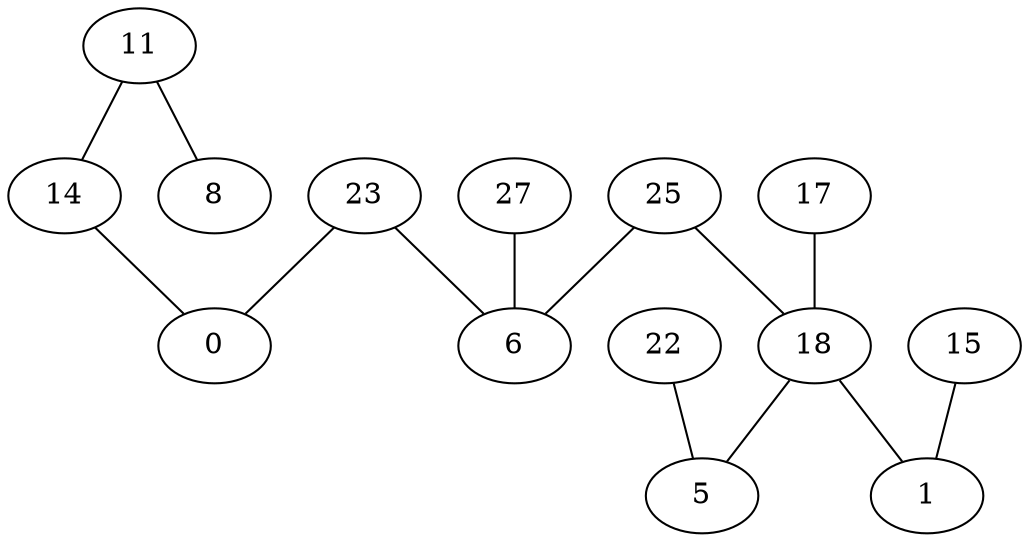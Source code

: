 graph G{
11--14;
11--8;
22--5;
23--6;
23--0;
25--18;
25--6;
14--0;
15--1;
27--6;
17--18;
18--1;
18--5;
}